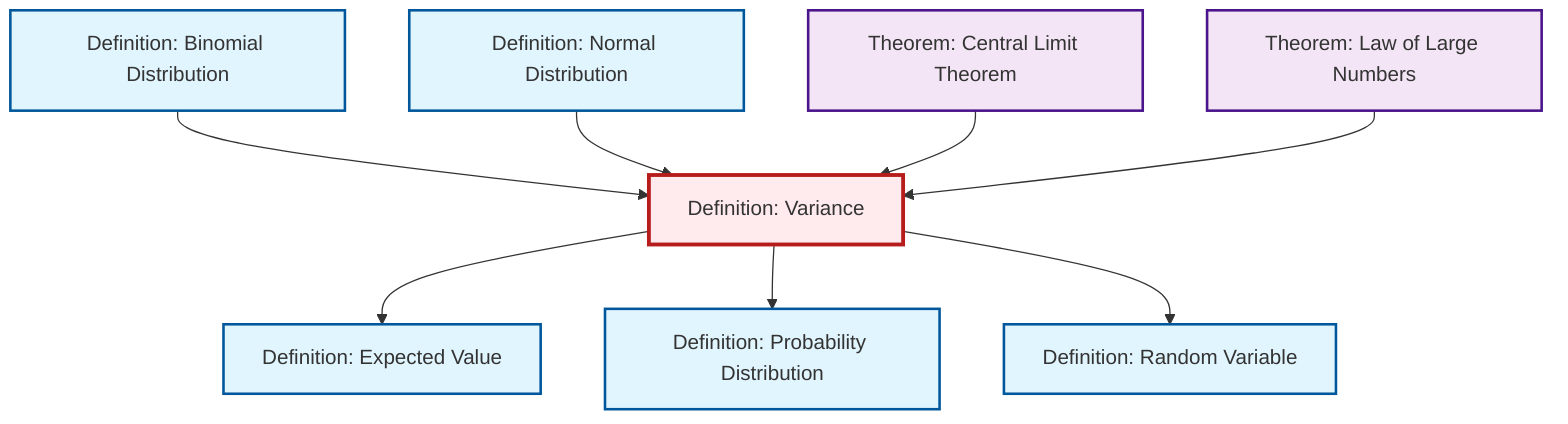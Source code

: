 graph TD
    classDef definition fill:#e1f5fe,stroke:#01579b,stroke-width:2px
    classDef theorem fill:#f3e5f5,stroke:#4a148c,stroke-width:2px
    classDef axiom fill:#fff3e0,stroke:#e65100,stroke-width:2px
    classDef example fill:#e8f5e9,stroke:#1b5e20,stroke-width:2px
    classDef current fill:#ffebee,stroke:#b71c1c,stroke-width:3px
    def-probability-distribution["Definition: Probability Distribution"]:::definition
    def-variance["Definition: Variance"]:::definition
    def-normal-distribution["Definition: Normal Distribution"]:::definition
    def-expectation["Definition: Expected Value"]:::definition
    thm-law-of-large-numbers["Theorem: Law of Large Numbers"]:::theorem
    def-random-variable["Definition: Random Variable"]:::definition
    thm-central-limit["Theorem: Central Limit Theorem"]:::theorem
    def-binomial-distribution["Definition: Binomial Distribution"]:::definition
    def-binomial-distribution --> def-variance
    def-variance --> def-expectation
    def-variance --> def-probability-distribution
    def-variance --> def-random-variable
    def-normal-distribution --> def-variance
    thm-central-limit --> def-variance
    thm-law-of-large-numbers --> def-variance
    class def-variance current